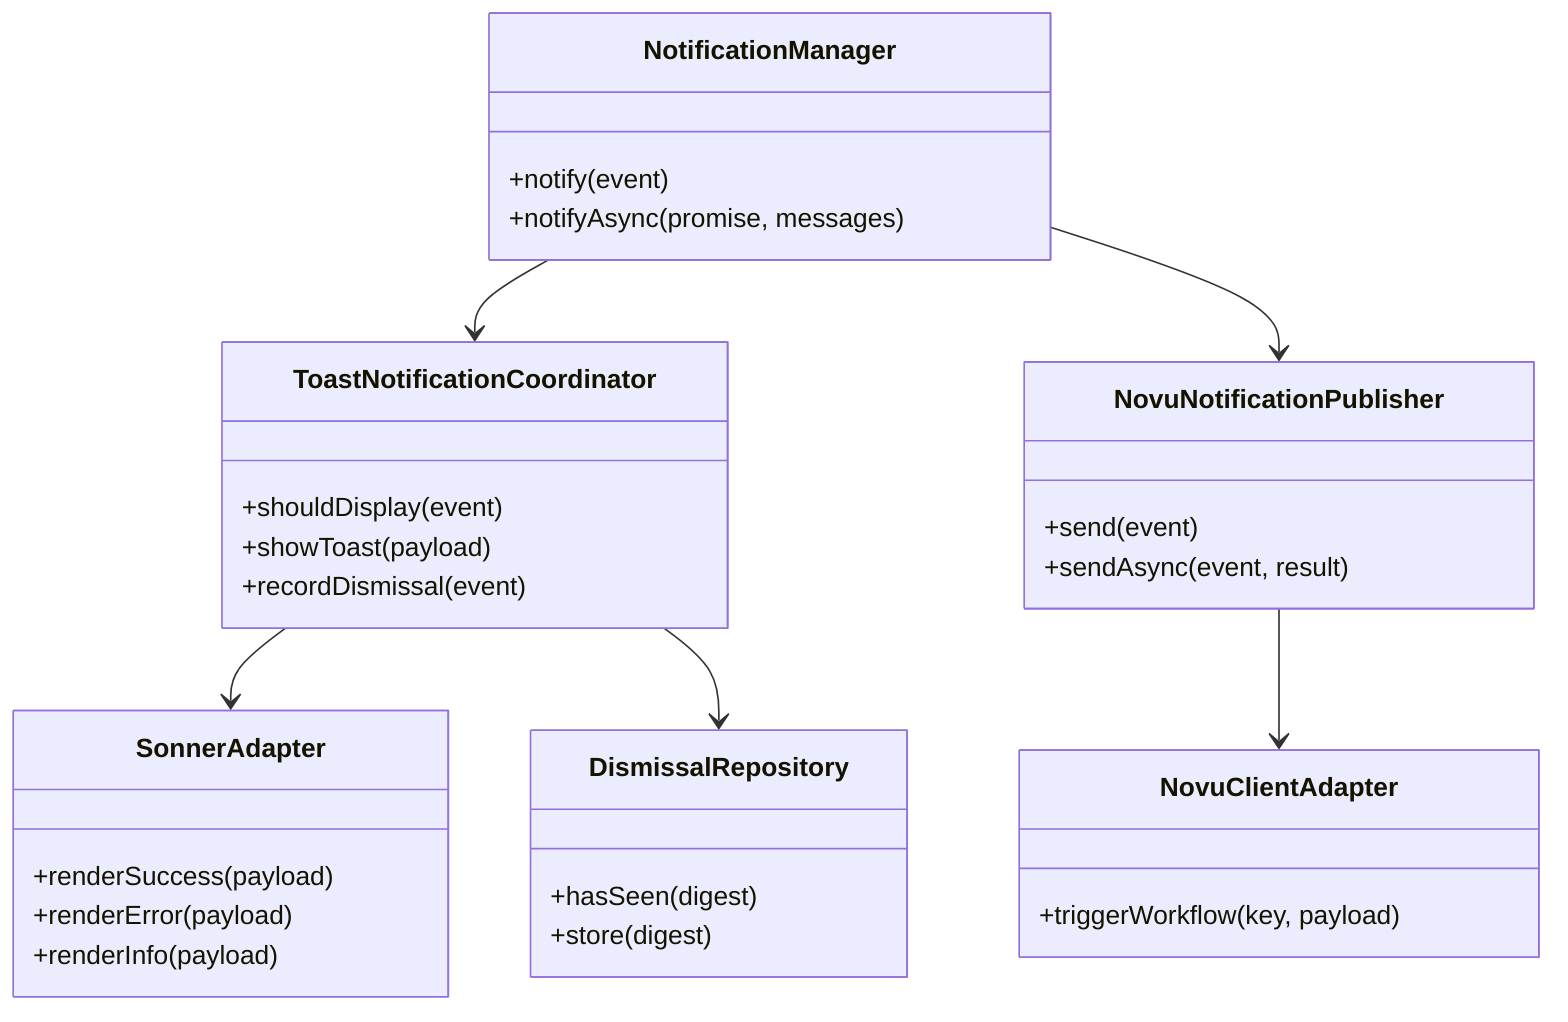 classDiagram
    class NotificationManager {
        +notify(event)
        +notifyAsync(promise, messages)
    }
    class ToastNotificationCoordinator {
        +shouldDisplay(event)
        +showToast(payload)
        +recordDismissal(event)
    }
    class SonnerAdapter {
        +renderSuccess(payload)
        +renderError(payload)
        +renderInfo(payload)
    }
    class NovuNotificationPublisher {
        +send(event)
        +sendAsync(event, result)
    }
    class NovuClientAdapter {
        +triggerWorkflow(key, payload)
    }
    class DismissalRepository {
        +hasSeen(digest)
        +store(digest)
    }
    NotificationManager --> ToastNotificationCoordinator
    NotificationManager --> NovuNotificationPublisher
    ToastNotificationCoordinator --> SonnerAdapter
    ToastNotificationCoordinator --> DismissalRepository
    NovuNotificationPublisher --> NovuClientAdapter
